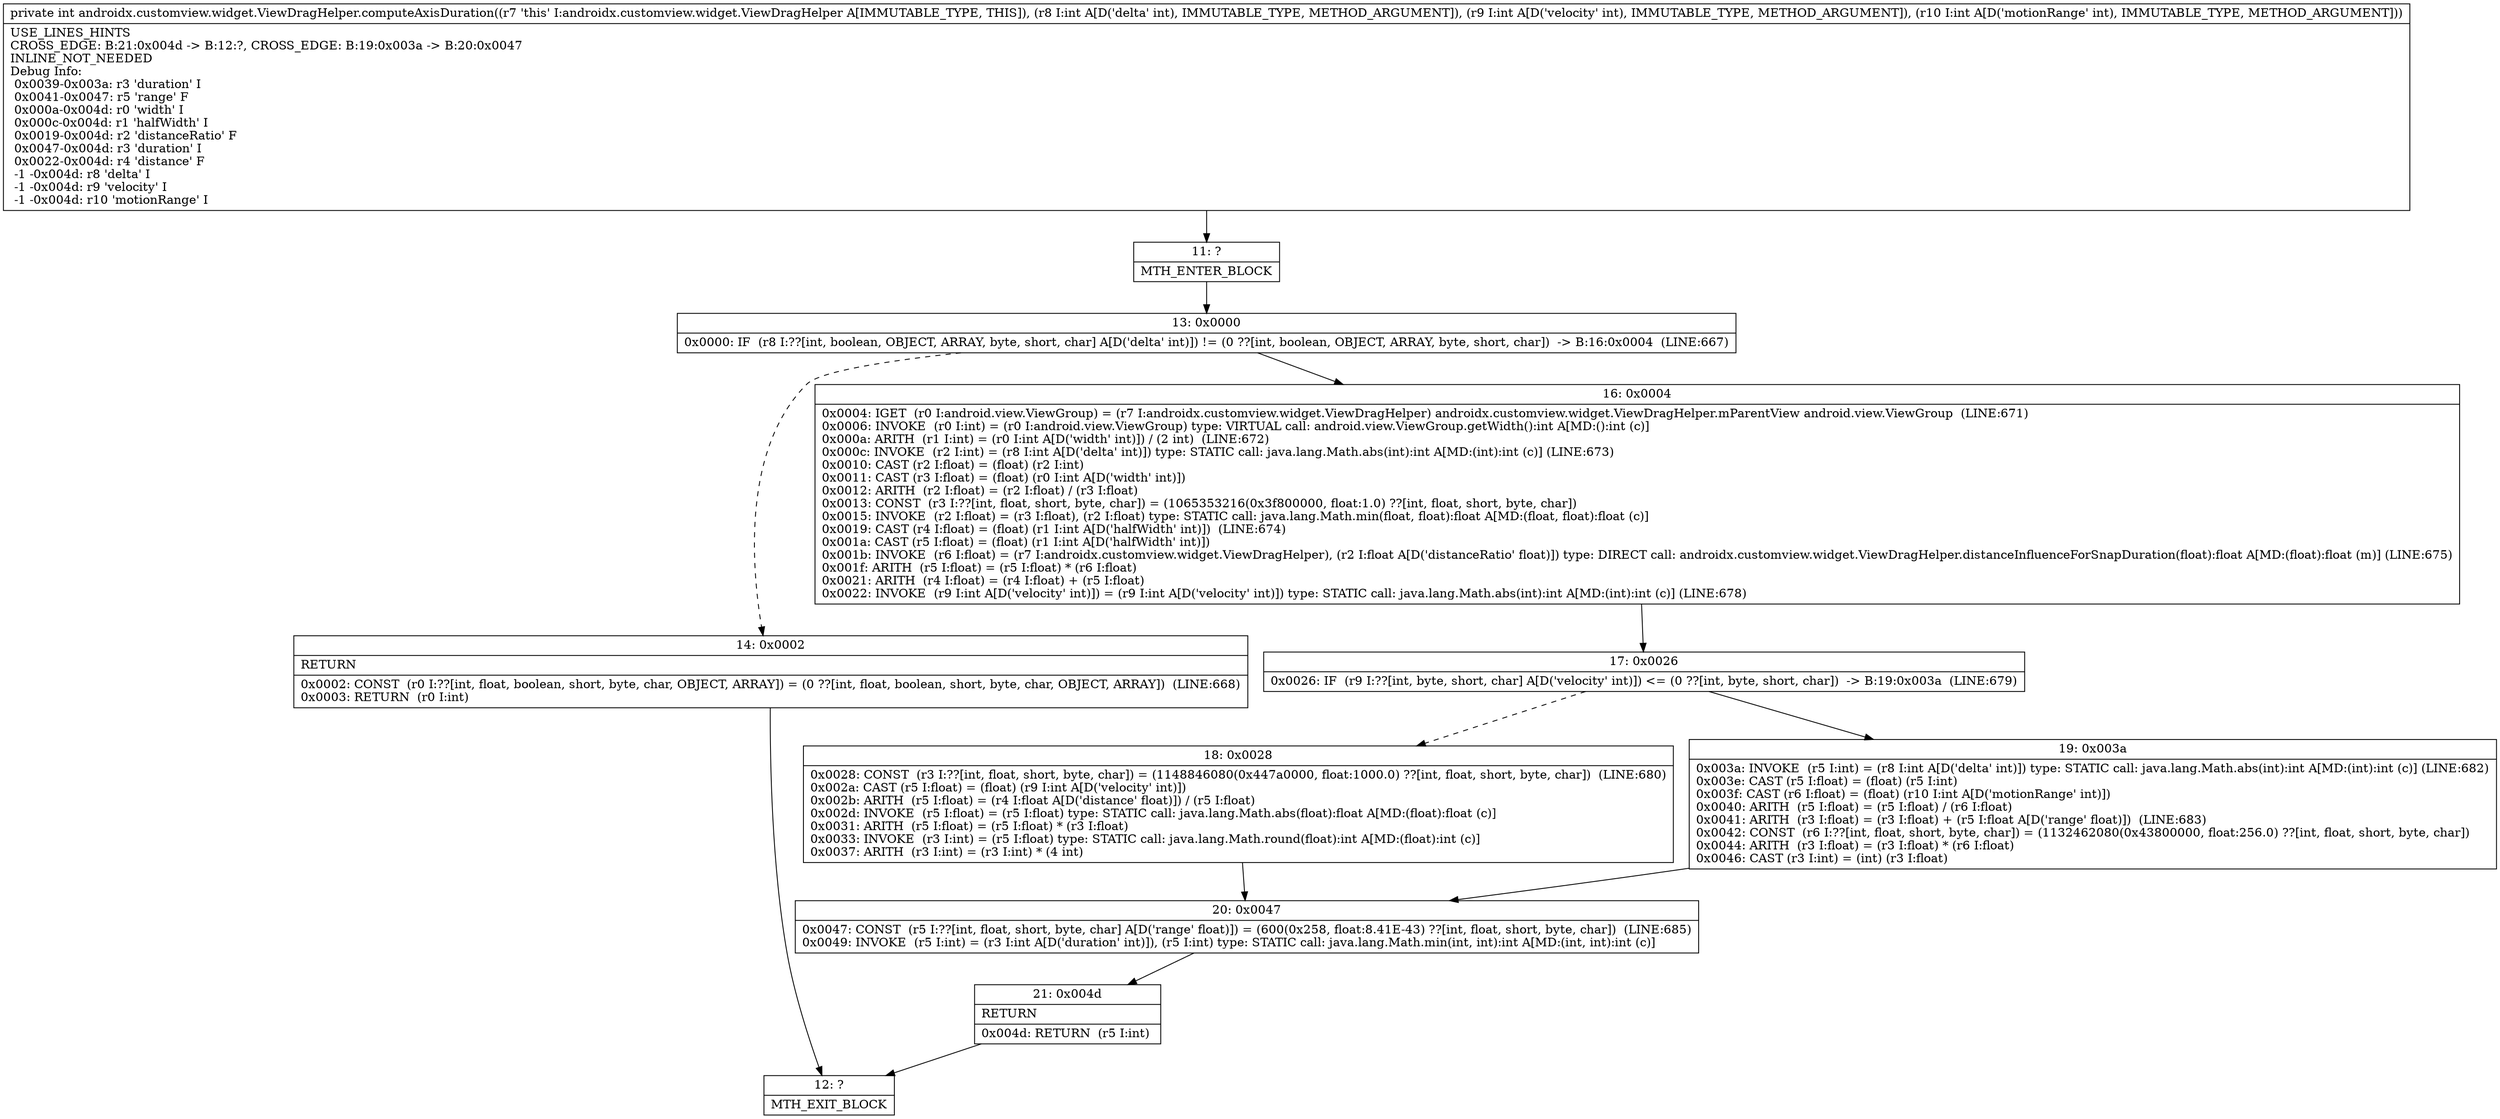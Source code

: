 digraph "CFG forandroidx.customview.widget.ViewDragHelper.computeAxisDuration(III)I" {
Node_11 [shape=record,label="{11\:\ ?|MTH_ENTER_BLOCK\l}"];
Node_13 [shape=record,label="{13\:\ 0x0000|0x0000: IF  (r8 I:??[int, boolean, OBJECT, ARRAY, byte, short, char] A[D('delta' int)]) != (0 ??[int, boolean, OBJECT, ARRAY, byte, short, char])  \-\> B:16:0x0004  (LINE:667)\l}"];
Node_14 [shape=record,label="{14\:\ 0x0002|RETURN\l|0x0002: CONST  (r0 I:??[int, float, boolean, short, byte, char, OBJECT, ARRAY]) = (0 ??[int, float, boolean, short, byte, char, OBJECT, ARRAY])  (LINE:668)\l0x0003: RETURN  (r0 I:int) \l}"];
Node_12 [shape=record,label="{12\:\ ?|MTH_EXIT_BLOCK\l}"];
Node_16 [shape=record,label="{16\:\ 0x0004|0x0004: IGET  (r0 I:android.view.ViewGroup) = (r7 I:androidx.customview.widget.ViewDragHelper) androidx.customview.widget.ViewDragHelper.mParentView android.view.ViewGroup  (LINE:671)\l0x0006: INVOKE  (r0 I:int) = (r0 I:android.view.ViewGroup) type: VIRTUAL call: android.view.ViewGroup.getWidth():int A[MD:():int (c)]\l0x000a: ARITH  (r1 I:int) = (r0 I:int A[D('width' int)]) \/ (2 int)  (LINE:672)\l0x000c: INVOKE  (r2 I:int) = (r8 I:int A[D('delta' int)]) type: STATIC call: java.lang.Math.abs(int):int A[MD:(int):int (c)] (LINE:673)\l0x0010: CAST (r2 I:float) = (float) (r2 I:int) \l0x0011: CAST (r3 I:float) = (float) (r0 I:int A[D('width' int)]) \l0x0012: ARITH  (r2 I:float) = (r2 I:float) \/ (r3 I:float) \l0x0013: CONST  (r3 I:??[int, float, short, byte, char]) = (1065353216(0x3f800000, float:1.0) ??[int, float, short, byte, char]) \l0x0015: INVOKE  (r2 I:float) = (r3 I:float), (r2 I:float) type: STATIC call: java.lang.Math.min(float, float):float A[MD:(float, float):float (c)]\l0x0019: CAST (r4 I:float) = (float) (r1 I:int A[D('halfWidth' int)])  (LINE:674)\l0x001a: CAST (r5 I:float) = (float) (r1 I:int A[D('halfWidth' int)]) \l0x001b: INVOKE  (r6 I:float) = (r7 I:androidx.customview.widget.ViewDragHelper), (r2 I:float A[D('distanceRatio' float)]) type: DIRECT call: androidx.customview.widget.ViewDragHelper.distanceInfluenceForSnapDuration(float):float A[MD:(float):float (m)] (LINE:675)\l0x001f: ARITH  (r5 I:float) = (r5 I:float) * (r6 I:float) \l0x0021: ARITH  (r4 I:float) = (r4 I:float) + (r5 I:float) \l0x0022: INVOKE  (r9 I:int A[D('velocity' int)]) = (r9 I:int A[D('velocity' int)]) type: STATIC call: java.lang.Math.abs(int):int A[MD:(int):int (c)] (LINE:678)\l}"];
Node_17 [shape=record,label="{17\:\ 0x0026|0x0026: IF  (r9 I:??[int, byte, short, char] A[D('velocity' int)]) \<= (0 ??[int, byte, short, char])  \-\> B:19:0x003a  (LINE:679)\l}"];
Node_18 [shape=record,label="{18\:\ 0x0028|0x0028: CONST  (r3 I:??[int, float, short, byte, char]) = (1148846080(0x447a0000, float:1000.0) ??[int, float, short, byte, char])  (LINE:680)\l0x002a: CAST (r5 I:float) = (float) (r9 I:int A[D('velocity' int)]) \l0x002b: ARITH  (r5 I:float) = (r4 I:float A[D('distance' float)]) \/ (r5 I:float) \l0x002d: INVOKE  (r5 I:float) = (r5 I:float) type: STATIC call: java.lang.Math.abs(float):float A[MD:(float):float (c)]\l0x0031: ARITH  (r5 I:float) = (r5 I:float) * (r3 I:float) \l0x0033: INVOKE  (r3 I:int) = (r5 I:float) type: STATIC call: java.lang.Math.round(float):int A[MD:(float):int (c)]\l0x0037: ARITH  (r3 I:int) = (r3 I:int) * (4 int) \l}"];
Node_20 [shape=record,label="{20\:\ 0x0047|0x0047: CONST  (r5 I:??[int, float, short, byte, char] A[D('range' float)]) = (600(0x258, float:8.41E\-43) ??[int, float, short, byte, char])  (LINE:685)\l0x0049: INVOKE  (r5 I:int) = (r3 I:int A[D('duration' int)]), (r5 I:int) type: STATIC call: java.lang.Math.min(int, int):int A[MD:(int, int):int (c)]\l}"];
Node_21 [shape=record,label="{21\:\ 0x004d|RETURN\l|0x004d: RETURN  (r5 I:int) \l}"];
Node_19 [shape=record,label="{19\:\ 0x003a|0x003a: INVOKE  (r5 I:int) = (r8 I:int A[D('delta' int)]) type: STATIC call: java.lang.Math.abs(int):int A[MD:(int):int (c)] (LINE:682)\l0x003e: CAST (r5 I:float) = (float) (r5 I:int) \l0x003f: CAST (r6 I:float) = (float) (r10 I:int A[D('motionRange' int)]) \l0x0040: ARITH  (r5 I:float) = (r5 I:float) \/ (r6 I:float) \l0x0041: ARITH  (r3 I:float) = (r3 I:float) + (r5 I:float A[D('range' float)])  (LINE:683)\l0x0042: CONST  (r6 I:??[int, float, short, byte, char]) = (1132462080(0x43800000, float:256.0) ??[int, float, short, byte, char]) \l0x0044: ARITH  (r3 I:float) = (r3 I:float) * (r6 I:float) \l0x0046: CAST (r3 I:int) = (int) (r3 I:float) \l}"];
MethodNode[shape=record,label="{private int androidx.customview.widget.ViewDragHelper.computeAxisDuration((r7 'this' I:androidx.customview.widget.ViewDragHelper A[IMMUTABLE_TYPE, THIS]), (r8 I:int A[D('delta' int), IMMUTABLE_TYPE, METHOD_ARGUMENT]), (r9 I:int A[D('velocity' int), IMMUTABLE_TYPE, METHOD_ARGUMENT]), (r10 I:int A[D('motionRange' int), IMMUTABLE_TYPE, METHOD_ARGUMENT]))  | USE_LINES_HINTS\lCROSS_EDGE: B:21:0x004d \-\> B:12:?, CROSS_EDGE: B:19:0x003a \-\> B:20:0x0047\lINLINE_NOT_NEEDED\lDebug Info:\l  0x0039\-0x003a: r3 'duration' I\l  0x0041\-0x0047: r5 'range' F\l  0x000a\-0x004d: r0 'width' I\l  0x000c\-0x004d: r1 'halfWidth' I\l  0x0019\-0x004d: r2 'distanceRatio' F\l  0x0047\-0x004d: r3 'duration' I\l  0x0022\-0x004d: r4 'distance' F\l  \-1 \-0x004d: r8 'delta' I\l  \-1 \-0x004d: r9 'velocity' I\l  \-1 \-0x004d: r10 'motionRange' I\l}"];
MethodNode -> Node_11;Node_11 -> Node_13;
Node_13 -> Node_14[style=dashed];
Node_13 -> Node_16;
Node_14 -> Node_12;
Node_16 -> Node_17;
Node_17 -> Node_18[style=dashed];
Node_17 -> Node_19;
Node_18 -> Node_20;
Node_20 -> Node_21;
Node_21 -> Node_12;
Node_19 -> Node_20;
}

